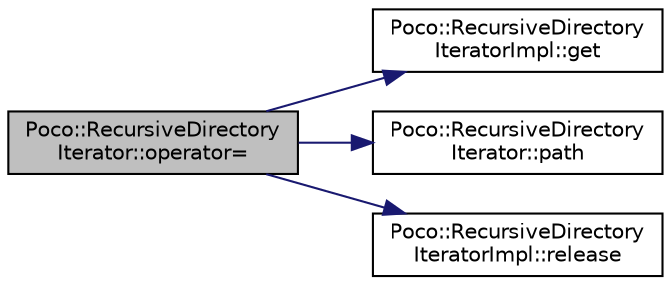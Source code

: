 digraph "Poco::RecursiveDirectoryIterator::operator="
{
 // LATEX_PDF_SIZE
  edge [fontname="Helvetica",fontsize="10",labelfontname="Helvetica",labelfontsize="10"];
  node [fontname="Helvetica",fontsize="10",shape=record];
  rankdir="LR";
  Node1 [label="Poco::RecursiveDirectory\lIterator::operator=",height=0.2,width=0.4,color="black", fillcolor="grey75", style="filled", fontcolor="black",tooltip=" "];
  Node1 -> Node2 [color="midnightblue",fontsize="10",style="solid",fontname="Helvetica"];
  Node2 [label="Poco::RecursiveDirectory\lIteratorImpl::get",height=0.2,width=0.4,color="black", fillcolor="white", style="filled",URL="$classPoco_1_1RecursiveDirectoryIteratorImpl.html#a2458a5ede8761aa39c2cd0aaaaba5589",tooltip=" "];
  Node1 -> Node3 [color="midnightblue",fontsize="10",style="solid",fontname="Helvetica"];
  Node3 [label="Poco::RecursiveDirectory\lIterator::path",height=0.2,width=0.4,color="black", fillcolor="white", style="filled",URL="$classPoco_1_1RecursiveDirectoryIterator.html#afdf4c51bd86268273705d16ea9848154",tooltip="Returns the current path."];
  Node1 -> Node4 [color="midnightblue",fontsize="10",style="solid",fontname="Helvetica"];
  Node4 [label="Poco::RecursiveDirectory\lIteratorImpl::release",height=0.2,width=0.4,color="black", fillcolor="white", style="filled",URL="$classPoco_1_1RecursiveDirectoryIteratorImpl.html#aaf2ea76d29c9fd3aff37d0f891cb1655",tooltip=" "];
}
